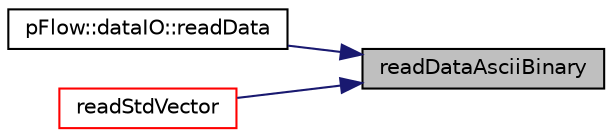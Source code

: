 digraph "readDataAsciiBinary"
{
 // LATEX_PDF_SIZE
  edge [fontname="Helvetica",fontsize="10",labelfontname="Helvetica",labelfontsize="10"];
  node [fontname="Helvetica",fontsize="10",shape=record];
  rankdir="RL";
  Node1 [label="readDataAsciiBinary",height=0.2,width=0.4,color="black", fillcolor="grey75", style="filled", fontcolor="black",tooltip=" "];
  Node1 -> Node2 [dir="back",color="midnightblue",fontsize="10",style="solid",fontname="Helvetica"];
  Node2 [label="pFlow::dataIO::readData",height=0.2,width=0.4,color="black", fillcolor="white", style="filled",URL="$classpFlow_1_1dataIO.html#acad0f18b83f5ea2313fc6a3fd03783bb",tooltip=" "];
  Node1 -> Node3 [dir="back",color="midnightblue",fontsize="10",style="solid",fontname="Helvetica"];
  Node3 [label="readStdVector",height=0.2,width=0.4,color="red", fillcolor="white", style="filled",URL="$namespacepFlow.html#ad5834b0a14fbb24e748307cbe07107fe",tooltip=" "];
}
